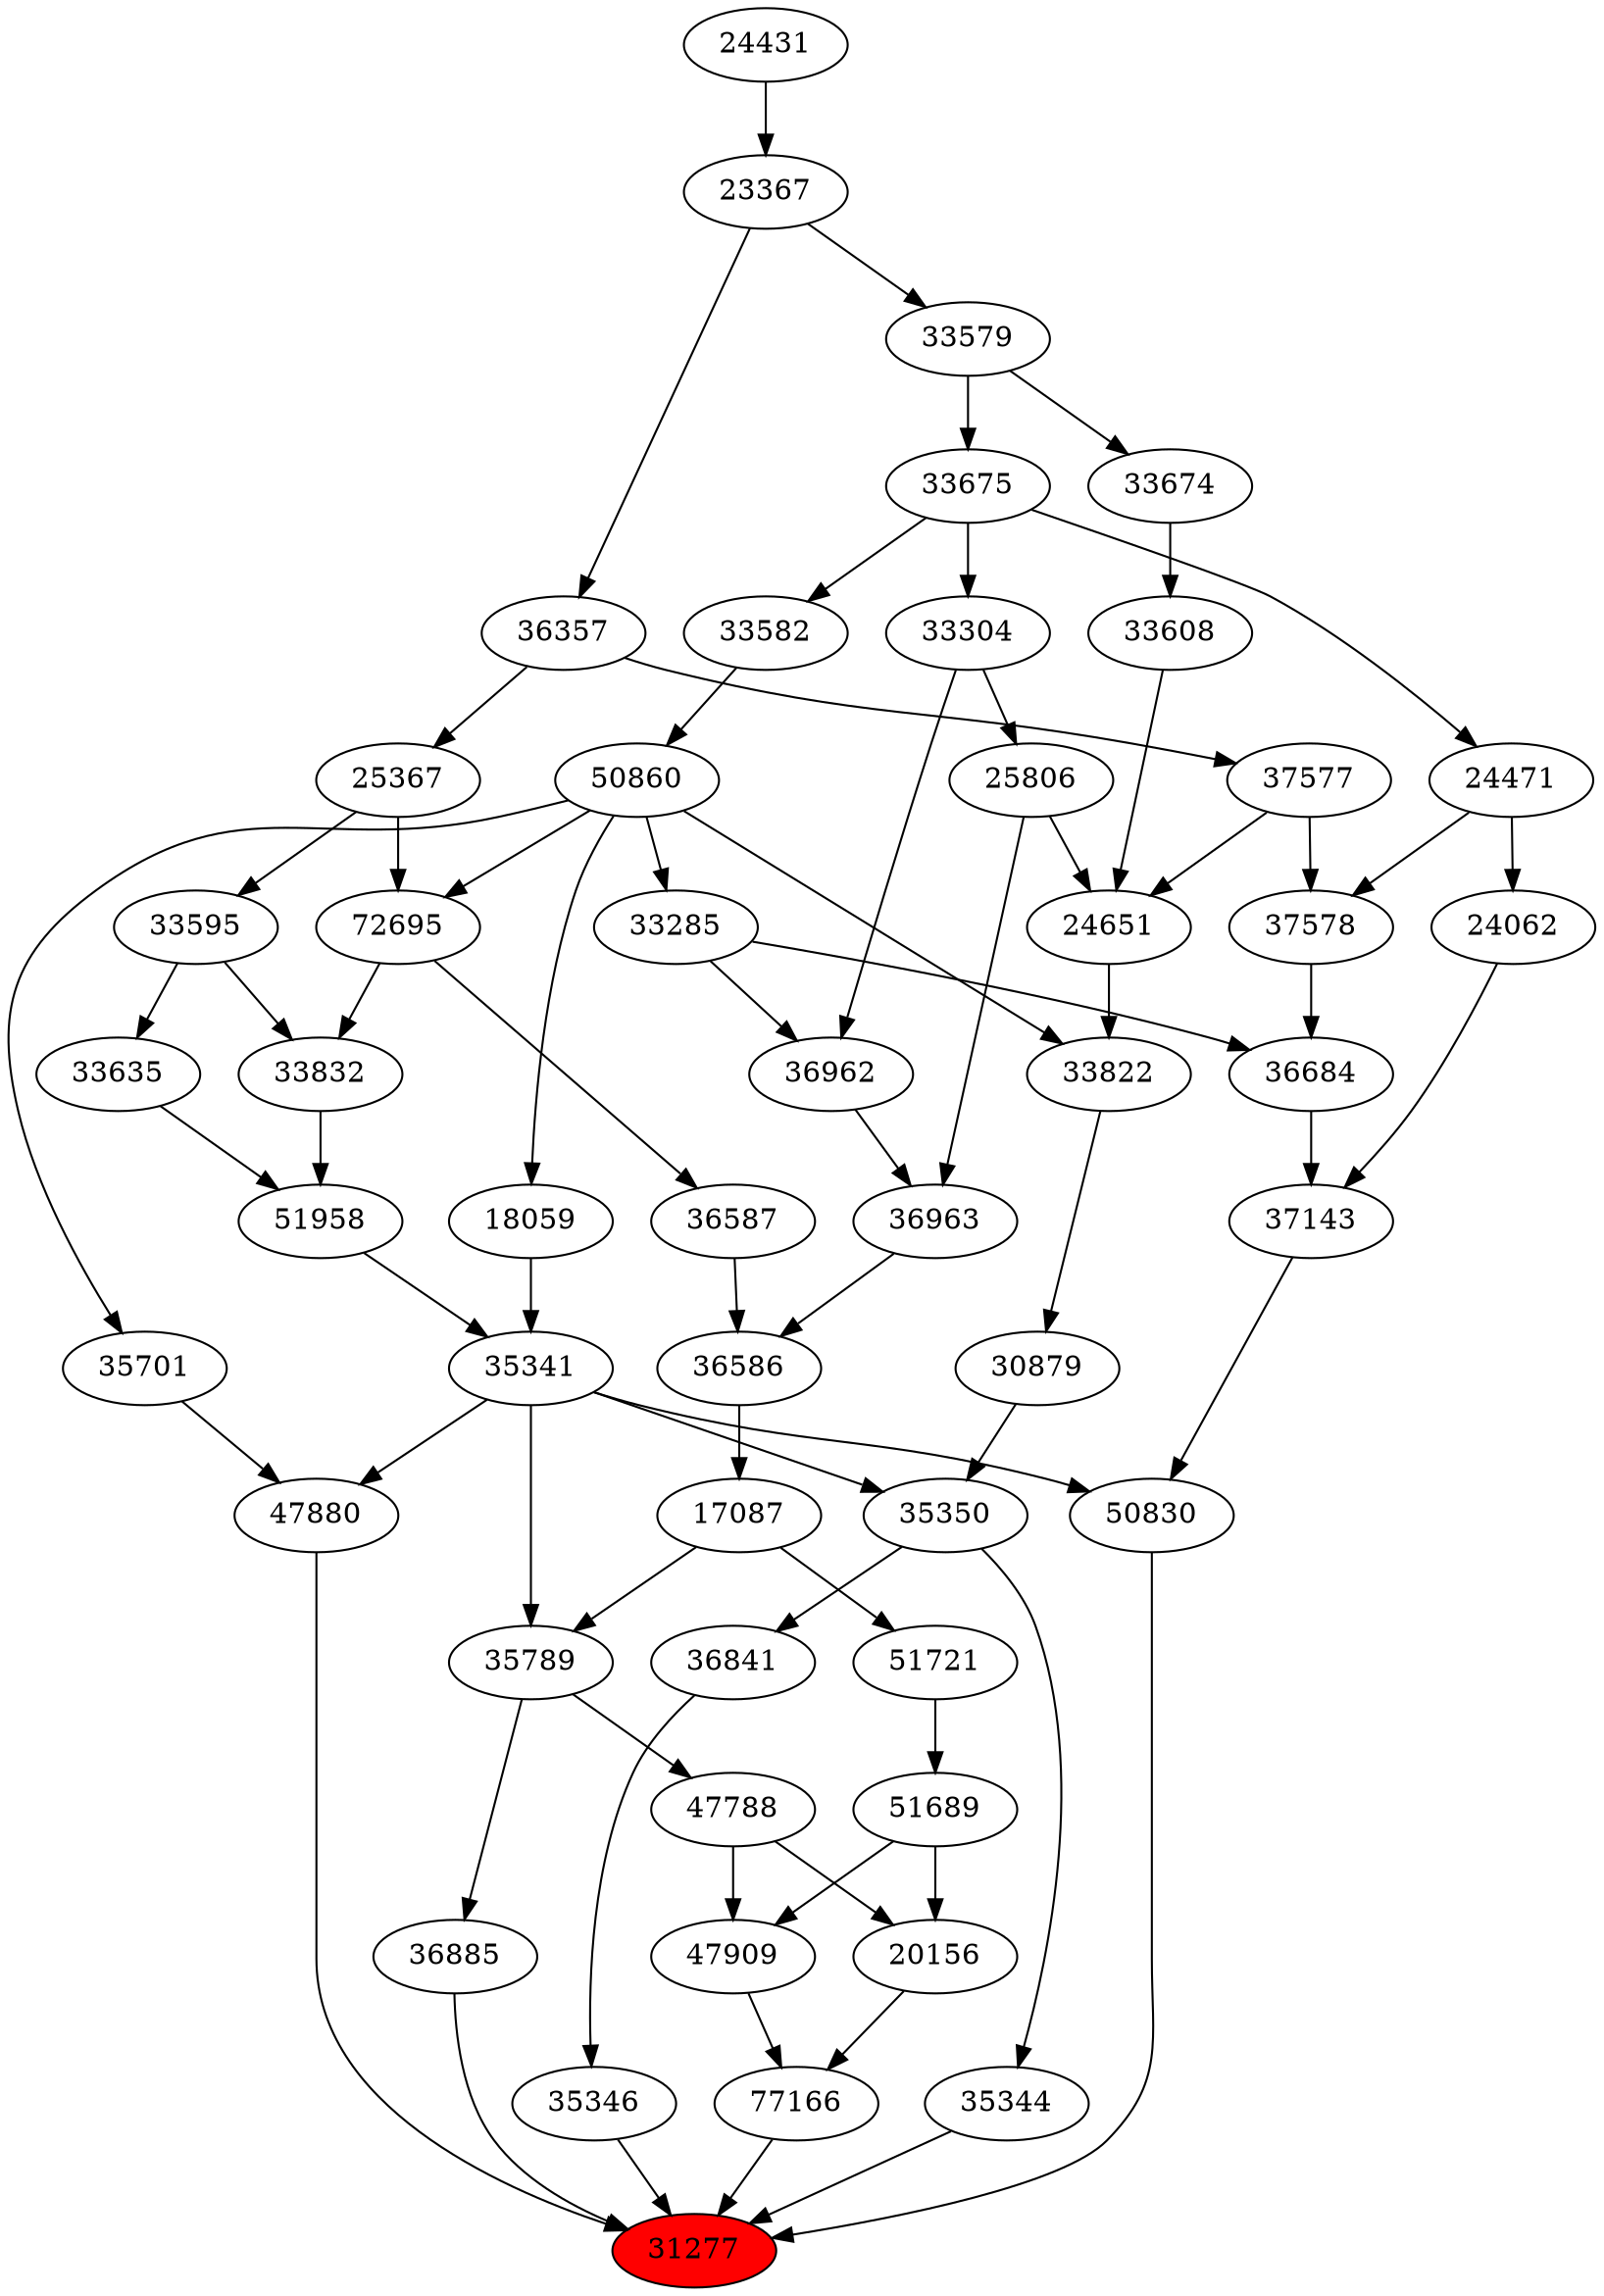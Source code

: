strict digraph{ 
31277 [label="31277" fillcolor=red style=filled]
47880 -> 31277
36885 -> 31277
35344 -> 31277
35346 -> 31277
50830 -> 31277
77166 -> 31277
47880 [label="47880"]
35701 -> 47880
35341 -> 47880
36885 [label="36885"]
35789 -> 36885
35344 [label="35344"]
35350 -> 35344
35346 [label="35346"]
36841 -> 35346
50830 [label="50830"]
35341 -> 50830
37143 -> 50830
77166 [label="77166"]
20156 -> 77166
47909 -> 77166
35701 [label="35701"]
50860 -> 35701
35341 [label="35341"]
51958 -> 35341
18059 -> 35341
35789 [label="35789"]
17087 -> 35789
35341 -> 35789
35350 [label="35350"]
30879 -> 35350
35341 -> 35350
36841 [label="36841"]
35350 -> 36841
37143 [label="37143"]
36684 -> 37143
24062 -> 37143
20156 [label="20156"]
47788 -> 20156
51689 -> 20156
47909 [label="47909"]
51689 -> 47909
47788 -> 47909
50860 [label="50860"]
33582 -> 50860
51958 [label="51958"]
33832 -> 51958
33635 -> 51958
18059 [label="18059"]
50860 -> 18059
17087 [label="17087"]
36586 -> 17087
30879 [label="30879"]
33822 -> 30879
36684 [label="36684"]
33285 -> 36684
37578 -> 36684
24062 [label="24062"]
24471 -> 24062
47788 [label="47788"]
35789 -> 47788
51689 [label="51689"]
51721 -> 51689
33582 [label="33582"]
33675 -> 33582
33832 [label="33832"]
72695 -> 33832
33595 -> 33832
33635 [label="33635"]
33595 -> 33635
36586 [label="36586"]
36587 -> 36586
36963 -> 36586
33822 [label="33822"]
24651 -> 33822
50860 -> 33822
33285 [label="33285"]
50860 -> 33285
37578 [label="37578"]
24471 -> 37578
37577 -> 37578
24471 [label="24471"]
33675 -> 24471
51721 [label="51721"]
17087 -> 51721
33675 [label="33675"]
33579 -> 33675
72695 [label="72695"]
50860 -> 72695
25367 -> 72695
33595 [label="33595"]
25367 -> 33595
36587 [label="36587"]
72695 -> 36587
36963 [label="36963"]
36962 -> 36963
25806 -> 36963
24651 [label="24651"]
25806 -> 24651
33608 -> 24651
37577 -> 24651
37577 [label="37577"]
36357 -> 37577
33579 [label="33579"]
23367 -> 33579
25367 [label="25367"]
36357 -> 25367
36962 [label="36962"]
33285 -> 36962
33304 -> 36962
25806 [label="25806"]
33304 -> 25806
33608 [label="33608"]
33674 -> 33608
36357 [label="36357"]
23367 -> 36357
23367 [label="23367"]
24431 -> 23367
33304 [label="33304"]
33675 -> 33304
33674 [label="33674"]
33579 -> 33674
24431 [label="24431"]
}